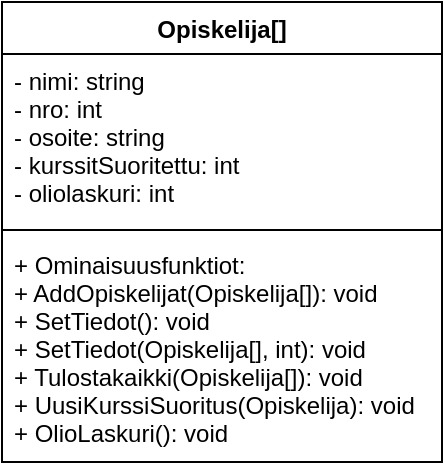 <mxfile version="20.4.0" type="github"><diagram id="4nFYXFX6w7TFU5OaYGrp" name="Page-1"><mxGraphModel dx="1037" dy="579" grid="1" gridSize="10" guides="1" tooltips="1" connect="1" arrows="1" fold="1" page="1" pageScale="1" pageWidth="850" pageHeight="1100" math="0" shadow="0"><root><mxCell id="0"/><mxCell id="1" parent="0"/><mxCell id="aDR46jOIeIllcZP1a0tE-1" value="Opiskelija[]" style="swimlane;fontStyle=1;align=center;verticalAlign=top;childLayout=stackLayout;horizontal=1;startSize=26;horizontalStack=0;resizeParent=1;resizeParentMax=0;resizeLast=0;collapsible=1;marginBottom=0;" vertex="1" parent="1"><mxGeometry x="20" y="20" width="220" height="230" as="geometry"/></mxCell><mxCell id="aDR46jOIeIllcZP1a0tE-2" value="- nimi: string&#10;- nro: int&#10;- osoite: string&#10;- kurssitSuoritettu: int&#10;- oliolaskuri: int" style="text;strokeColor=none;fillColor=none;align=left;verticalAlign=top;spacingLeft=4;spacingRight=4;overflow=hidden;rotatable=0;points=[[0,0.5],[1,0.5]];portConstraint=eastwest;" vertex="1" parent="aDR46jOIeIllcZP1a0tE-1"><mxGeometry y="26" width="220" height="84" as="geometry"/></mxCell><mxCell id="aDR46jOIeIllcZP1a0tE-3" value="" style="line;strokeWidth=1;fillColor=none;align=left;verticalAlign=middle;spacingTop=-1;spacingLeft=3;spacingRight=3;rotatable=0;labelPosition=right;points=[];portConstraint=eastwest;strokeColor=inherit;" vertex="1" parent="aDR46jOIeIllcZP1a0tE-1"><mxGeometry y="110" width="220" height="8" as="geometry"/></mxCell><mxCell id="aDR46jOIeIllcZP1a0tE-4" value="+ Ominaisuusfunktiot:&#10;+ AddOpiskelijat(Opiskelija[]): void&#10;+ SetTiedot(): void&#10;+ SetTiedot(Opiskelija[], int): void&#10;+ Tulostakaikki(Opiskelija[]): void&#10;+ UusiKurssiSuoritus(Opiskelija): void&#10;+ OlioLaskuri(): void" style="text;strokeColor=none;fillColor=none;align=left;verticalAlign=top;spacingLeft=4;spacingRight=4;overflow=hidden;rotatable=0;points=[[0,0.5],[1,0.5]];portConstraint=eastwest;" vertex="1" parent="aDR46jOIeIllcZP1a0tE-1"><mxGeometry y="118" width="220" height="112" as="geometry"/></mxCell></root></mxGraphModel></diagram></mxfile>
